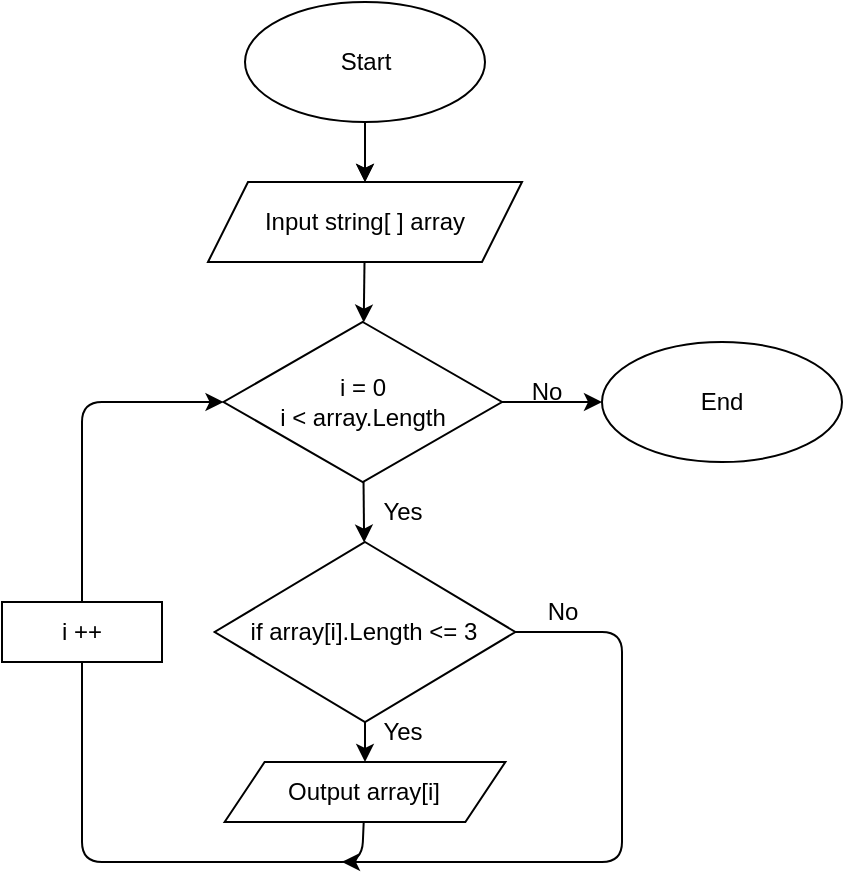 <mxfile>
    <diagram id="dccQm9PKSS92tBd_yupB" name="Page-1">
        <mxGraphModel dx="1130" dy="505" grid="1" gridSize="10" guides="1" tooltips="1" connect="1" arrows="1" fold="1" page="1" pageScale="1" pageWidth="850" pageHeight="1100" math="0" shadow="0">
            <root>
                <mxCell id="0"/>
                <mxCell id="1" parent="0"/>
                <mxCell id="4" value="" style="edgeStyle=none;html=1;" edge="1" parent="1" source="2" target="3">
                    <mxGeometry relative="1" as="geometry"/>
                </mxCell>
                <mxCell id="6" style="edgeStyle=none;html=1;" edge="1" parent="1" source="2" target="3">
                    <mxGeometry relative="1" as="geometry"/>
                </mxCell>
                <mxCell id="2" value="Start" style="ellipse;whiteSpace=wrap;html=1;" vertex="1" parent="1">
                    <mxGeometry x="361.5" y="20" width="120" height="60" as="geometry"/>
                </mxCell>
                <mxCell id="7" value="" style="edgeStyle=none;html=1;" edge="1" parent="1" source="3" target="5">
                    <mxGeometry relative="1" as="geometry"/>
                </mxCell>
                <mxCell id="3" value="Input string[ ] array" style="shape=parallelogram;perimeter=parallelogramPerimeter;whiteSpace=wrap;html=1;fixedSize=1;" vertex="1" parent="1">
                    <mxGeometry x="343" y="110" width="157" height="40" as="geometry"/>
                </mxCell>
                <mxCell id="9" value="" style="edgeStyle=none;html=1;" edge="1" parent="1" source="5" target="8">
                    <mxGeometry relative="1" as="geometry"/>
                </mxCell>
                <mxCell id="16" value="" style="edgeStyle=none;html=1;" edge="1" parent="1" source="5" target="15">
                    <mxGeometry relative="1" as="geometry"/>
                </mxCell>
                <mxCell id="5" value="i = 0&lt;br&gt;i &amp;lt; array.Length" style="rhombus;whiteSpace=wrap;html=1;" vertex="1" parent="1">
                    <mxGeometry x="350.75" y="180" width="139.25" height="80" as="geometry"/>
                </mxCell>
                <mxCell id="11" value="" style="edgeStyle=none;html=1;" edge="1" parent="1" source="8" target="10">
                    <mxGeometry relative="1" as="geometry"/>
                </mxCell>
                <mxCell id="22" style="edgeStyle=none;html=1;exitX=1;exitY=0.5;exitDx=0;exitDy=0;" edge="1" parent="1" source="8">
                    <mxGeometry relative="1" as="geometry">
                        <mxPoint x="410" y="450" as="targetPoint"/>
                        <Array as="points">
                            <mxPoint x="550" y="335"/>
                            <mxPoint x="550" y="450"/>
                        </Array>
                    </mxGeometry>
                </mxCell>
                <mxCell id="8" value="if array[i].Length &amp;lt;= 3" style="rhombus;whiteSpace=wrap;html=1;" vertex="1" parent="1">
                    <mxGeometry x="346.32" y="290" width="150.37" height="90" as="geometry"/>
                </mxCell>
                <mxCell id="14" style="edgeStyle=none;html=1;entryX=0;entryY=0.5;entryDx=0;entryDy=0;" edge="1" parent="1" source="10" target="5">
                    <mxGeometry relative="1" as="geometry">
                        <Array as="points">
                            <mxPoint x="420" y="450"/>
                            <mxPoint x="360" y="450"/>
                            <mxPoint x="280" y="450"/>
                            <mxPoint x="280" y="220"/>
                        </Array>
                    </mxGeometry>
                </mxCell>
                <mxCell id="10" value="Output array[i]" style="shape=parallelogram;perimeter=parallelogramPerimeter;whiteSpace=wrap;html=1;fixedSize=1;" vertex="1" parent="1">
                    <mxGeometry x="351.31" y="400" width="140.38" height="30" as="geometry"/>
                </mxCell>
                <mxCell id="15" value="End" style="ellipse;whiteSpace=wrap;html=1;" vertex="1" parent="1">
                    <mxGeometry x="540" y="190" width="120" height="60" as="geometry"/>
                </mxCell>
                <mxCell id="17" value="Yes" style="text;html=1;align=center;verticalAlign=middle;resizable=0;points=[];autosize=1;strokeColor=none;fillColor=none;" vertex="1" parent="1">
                    <mxGeometry x="420" y="260" width="40" height="30" as="geometry"/>
                </mxCell>
                <mxCell id="19" value="No" style="text;html=1;align=center;verticalAlign=middle;resizable=0;points=[];autosize=1;strokeColor=none;fillColor=none;" vertex="1" parent="1">
                    <mxGeometry x="491.69" y="200" width="40" height="30" as="geometry"/>
                </mxCell>
                <mxCell id="21" value="Yes" style="text;html=1;align=center;verticalAlign=middle;resizable=0;points=[];autosize=1;strokeColor=none;fillColor=none;" vertex="1" parent="1">
                    <mxGeometry x="420" y="370" width="40" height="30" as="geometry"/>
                </mxCell>
                <mxCell id="23" value="No" style="text;html=1;align=center;verticalAlign=middle;resizable=0;points=[];autosize=1;strokeColor=none;fillColor=none;" vertex="1" parent="1">
                    <mxGeometry x="500" y="310" width="40" height="30" as="geometry"/>
                </mxCell>
                <mxCell id="24" value="i ++" style="rounded=0;whiteSpace=wrap;html=1;" vertex="1" parent="1">
                    <mxGeometry x="240" y="320" width="80" height="30" as="geometry"/>
                </mxCell>
            </root>
        </mxGraphModel>
    </diagram>
</mxfile>